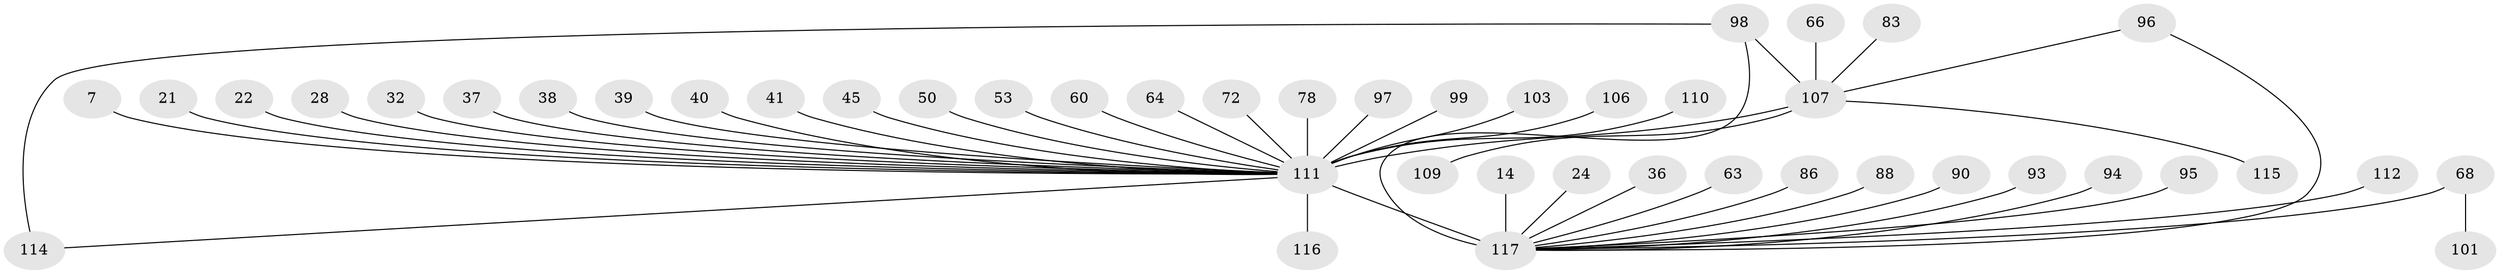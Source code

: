 // original degree distribution, {1: 0.4700854700854701, 29: 0.008547008547008548, 21: 0.008547008547008548, 2: 0.23931623931623933, 4: 0.10256410256410256, 5: 0.03418803418803419, 7: 0.02564102564102564, 9: 0.008547008547008548, 10: 0.017094017094017096, 3: 0.07692307692307693, 6: 0.008547008547008548}
// Generated by graph-tools (version 1.1) at 2025/50/03/04/25 21:50:05]
// undirected, 46 vertices, 48 edges
graph export_dot {
graph [start="1"]
  node [color=gray90,style=filled];
  7;
  14;
  21;
  22;
  24;
  28;
  32;
  36;
  37;
  38;
  39;
  40;
  41;
  45;
  50;
  53;
  60;
  63;
  64 [super="+54+57"];
  66 [super="+35"];
  68;
  72;
  78 [super="+20"];
  83;
  86 [super="+4"];
  88 [super="+15"];
  90;
  93;
  94;
  95 [super="+82"];
  96 [super="+76"];
  97;
  98 [super="+6+79"];
  99;
  101;
  103;
  106;
  107 [super="+89+92+104+102+48+58+61+65"];
  109;
  110;
  111 [super="+33+108+85+1"];
  112 [super="+18+70+77"];
  114 [super="+91"];
  115 [super="+56"];
  116 [super="+73"];
  117 [super="+74+113"];
  7 -- 111;
  14 -- 117;
  21 -- 111;
  22 -- 111;
  24 -- 117;
  28 -- 111;
  32 -- 111;
  36 -- 117 [weight=2];
  37 -- 111;
  38 -- 111;
  39 -- 111;
  40 -- 111;
  41 -- 111;
  45 -- 111;
  50 -- 111;
  53 -- 111;
  60 -- 111;
  63 -- 117;
  64 -- 111 [weight=3];
  66 -- 107;
  68 -- 101;
  68 -- 117 [weight=3];
  72 -- 111;
  78 -- 111 [weight=2];
  83 -- 107;
  86 -- 117;
  88 -- 117;
  90 -- 117;
  93 -- 117;
  94 -- 117;
  95 -- 117 [weight=2];
  96 -- 117;
  96 -- 107;
  97 -- 111;
  98 -- 117 [weight=2];
  98 -- 107;
  98 -- 114 [weight=2];
  99 -- 111;
  103 -- 111;
  106 -- 111;
  107 -- 115;
  107 -- 109;
  107 -- 111 [weight=7];
  110 -- 111;
  111 -- 117 [weight=14];
  111 -- 114;
  111 -- 116 [weight=2];
  112 -- 117;
}
